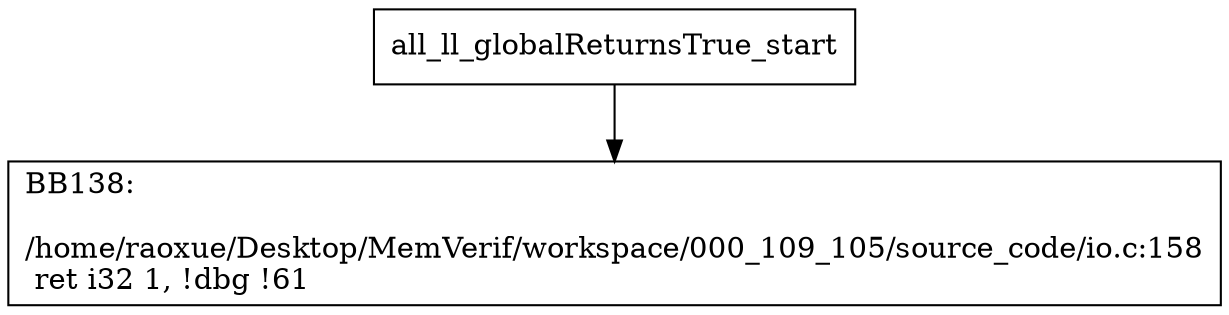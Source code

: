 digraph "CFG for'all_ll_globalReturnsTrue' function" {
	BBall_ll_globalReturnsTrue_start[shape=record,label="{all_ll_globalReturnsTrue_start}"];
	BBall_ll_globalReturnsTrue_start-> all_ll_globalReturnsTrueBB138;
	all_ll_globalReturnsTrueBB138 [shape=record, label="{BB138:\l\l/home/raoxue/Desktop/MemVerif/workspace/000_109_105/source_code/io.c:158\l
  ret i32 1, !dbg !61\l
}"];
}
